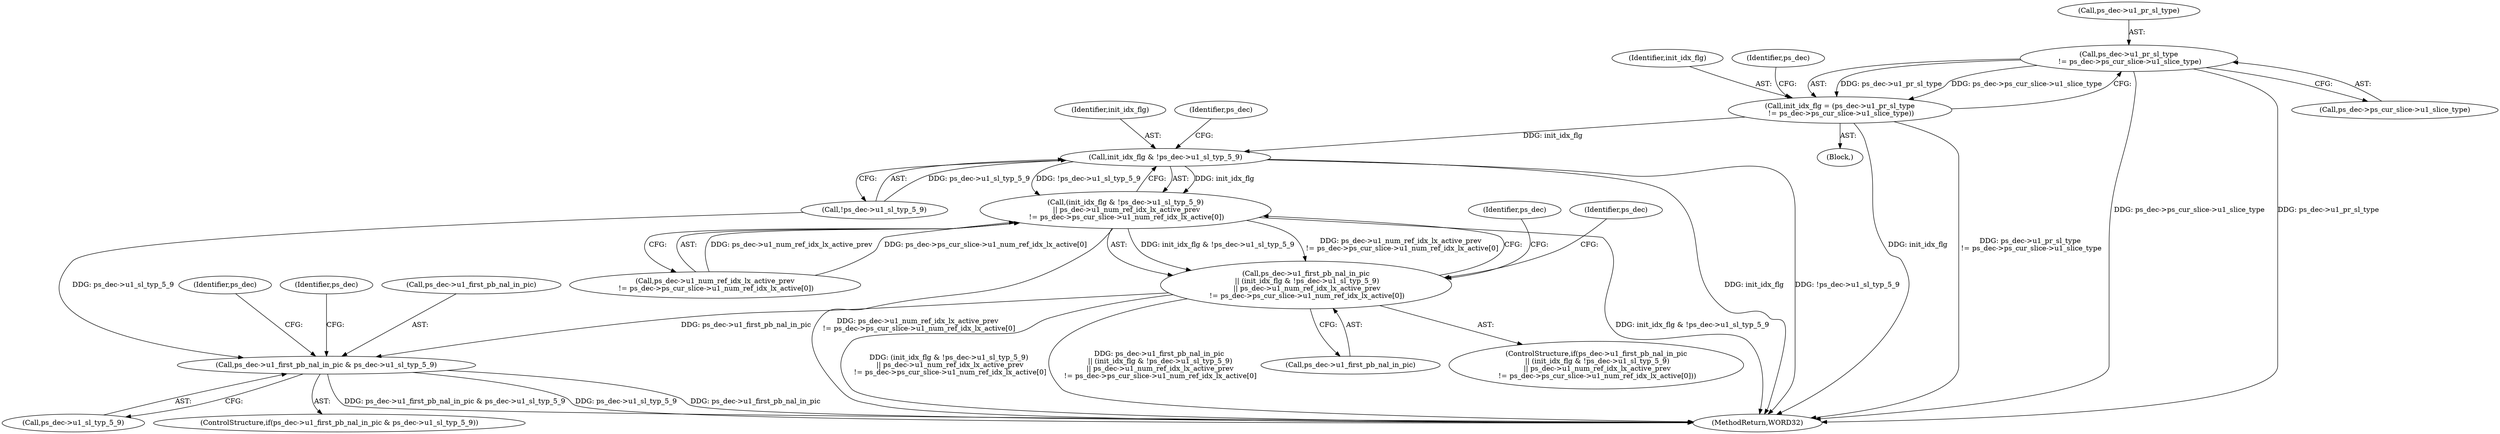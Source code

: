 digraph "0_Android_943323f1d9d3dd5c2634deb26cbe72343ca6b3db_0@pointer" {
"1000320" [label="(Call,ps_dec->u1_pr_sl_type\n != ps_dec->ps_cur_slice->u1_slice_type)"];
"1000318" [label="(Call,init_idx_flg = (ps_dec->u1_pr_sl_type\n != ps_dec->ps_cur_slice->u1_slice_type))"];
"1000335" [label="(Call,init_idx_flg & !ps_dec->u1_sl_typ_5_9)"];
"1000334" [label="(Call,(init_idx_flg & !ps_dec->u1_sl_typ_5_9)\n || ps_dec->u1_num_ref_idx_lx_active_prev\n != ps_dec->ps_cur_slice->u1_num_ref_idx_lx_active[0])"];
"1000330" [label="(Call,ps_dec->u1_first_pb_nal_in_pic\n || (init_idx_flg & !ps_dec->u1_sl_typ_5_9)\n || ps_dec->u1_num_ref_idx_lx_active_prev\n != ps_dec->ps_cur_slice->u1_num_ref_idx_lx_active[0])"];
"1000355" [label="(Call,ps_dec->u1_first_pb_nal_in_pic & ps_dec->u1_sl_typ_5_9)"];
"1000336" [label="(Identifier,init_idx_flg)"];
"1000316" [label="(Block,)"];
"1000369" [label="(Identifier,ps_dec)"];
"1000321" [label="(Call,ps_dec->u1_pr_sl_type)"];
"1000318" [label="(Call,init_idx_flg = (ps_dec->u1_pr_sl_type\n != ps_dec->ps_cur_slice->u1_slice_type))"];
"1000330" [label="(Call,ps_dec->u1_first_pb_nal_in_pic\n || (init_idx_flg & !ps_dec->u1_sl_typ_5_9)\n || ps_dec->u1_num_ref_idx_lx_active_prev\n != ps_dec->ps_cur_slice->u1_num_ref_idx_lx_active[0])"];
"1000320" [label="(Call,ps_dec->u1_pr_sl_type\n != ps_dec->ps_cur_slice->u1_slice_type)"];
"1000364" [label="(Identifier,ps_dec)"];
"1000354" [label="(ControlStructure,if(ps_dec->u1_first_pb_nal_in_pic & ps_dec->u1_sl_typ_5_9))"];
"1000357" [label="(Identifier,ps_dec)"];
"1000353" [label="(Identifier,ps_dec)"];
"1000355" [label="(Call,ps_dec->u1_first_pb_nal_in_pic & ps_dec->u1_sl_typ_5_9)"];
"1001224" [label="(MethodReturn,WORD32)"];
"1000324" [label="(Call,ps_dec->ps_cur_slice->u1_slice_type)"];
"1000334" [label="(Call,(init_idx_flg & !ps_dec->u1_sl_typ_5_9)\n || ps_dec->u1_num_ref_idx_lx_active_prev\n != ps_dec->ps_cur_slice->u1_num_ref_idx_lx_active[0])"];
"1000337" [label="(Call,!ps_dec->u1_sl_typ_5_9)"];
"1000335" [label="(Call,init_idx_flg & !ps_dec->u1_sl_typ_5_9)"];
"1000329" [label="(ControlStructure,if(ps_dec->u1_first_pb_nal_in_pic\n || (init_idx_flg & !ps_dec->u1_sl_typ_5_9)\n || ps_dec->u1_num_ref_idx_lx_active_prev\n != ps_dec->ps_cur_slice->u1_num_ref_idx_lx_active[0]))"];
"1000356" [label="(Call,ps_dec->u1_first_pb_nal_in_pic)"];
"1000341" [label="(Call,ps_dec->u1_num_ref_idx_lx_active_prev\n != ps_dec->ps_cur_slice->u1_num_ref_idx_lx_active[0])"];
"1000319" [label="(Identifier,init_idx_flg)"];
"1000359" [label="(Call,ps_dec->u1_sl_typ_5_9)"];
"1000332" [label="(Identifier,ps_dec)"];
"1000343" [label="(Identifier,ps_dec)"];
"1000331" [label="(Call,ps_dec->u1_first_pb_nal_in_pic)"];
"1000320" -> "1000318"  [label="AST: "];
"1000320" -> "1000324"  [label="CFG: "];
"1000321" -> "1000320"  [label="AST: "];
"1000324" -> "1000320"  [label="AST: "];
"1000318" -> "1000320"  [label="CFG: "];
"1000320" -> "1001224"  [label="DDG: ps_dec->ps_cur_slice->u1_slice_type"];
"1000320" -> "1001224"  [label="DDG: ps_dec->u1_pr_sl_type"];
"1000320" -> "1000318"  [label="DDG: ps_dec->u1_pr_sl_type"];
"1000320" -> "1000318"  [label="DDG: ps_dec->ps_cur_slice->u1_slice_type"];
"1000318" -> "1000316"  [label="AST: "];
"1000319" -> "1000318"  [label="AST: "];
"1000332" -> "1000318"  [label="CFG: "];
"1000318" -> "1001224"  [label="DDG: init_idx_flg"];
"1000318" -> "1001224"  [label="DDG: ps_dec->u1_pr_sl_type\n != ps_dec->ps_cur_slice->u1_slice_type"];
"1000318" -> "1000335"  [label="DDG: init_idx_flg"];
"1000335" -> "1000334"  [label="AST: "];
"1000335" -> "1000337"  [label="CFG: "];
"1000336" -> "1000335"  [label="AST: "];
"1000337" -> "1000335"  [label="AST: "];
"1000343" -> "1000335"  [label="CFG: "];
"1000334" -> "1000335"  [label="CFG: "];
"1000335" -> "1001224"  [label="DDG: init_idx_flg"];
"1000335" -> "1001224"  [label="DDG: !ps_dec->u1_sl_typ_5_9"];
"1000335" -> "1000334"  [label="DDG: init_idx_flg"];
"1000335" -> "1000334"  [label="DDG: !ps_dec->u1_sl_typ_5_9"];
"1000337" -> "1000335"  [label="DDG: ps_dec->u1_sl_typ_5_9"];
"1000334" -> "1000330"  [label="AST: "];
"1000334" -> "1000341"  [label="CFG: "];
"1000341" -> "1000334"  [label="AST: "];
"1000330" -> "1000334"  [label="CFG: "];
"1000334" -> "1001224"  [label="DDG: init_idx_flg & !ps_dec->u1_sl_typ_5_9"];
"1000334" -> "1001224"  [label="DDG: ps_dec->u1_num_ref_idx_lx_active_prev\n != ps_dec->ps_cur_slice->u1_num_ref_idx_lx_active[0]"];
"1000334" -> "1000330"  [label="DDG: init_idx_flg & !ps_dec->u1_sl_typ_5_9"];
"1000334" -> "1000330"  [label="DDG: ps_dec->u1_num_ref_idx_lx_active_prev\n != ps_dec->ps_cur_slice->u1_num_ref_idx_lx_active[0]"];
"1000341" -> "1000334"  [label="DDG: ps_dec->u1_num_ref_idx_lx_active_prev"];
"1000341" -> "1000334"  [label="DDG: ps_dec->ps_cur_slice->u1_num_ref_idx_lx_active[0]"];
"1000330" -> "1000329"  [label="AST: "];
"1000330" -> "1000331"  [label="CFG: "];
"1000331" -> "1000330"  [label="AST: "];
"1000353" -> "1000330"  [label="CFG: "];
"1000357" -> "1000330"  [label="CFG: "];
"1000330" -> "1001224"  [label="DDG: (init_idx_flg & !ps_dec->u1_sl_typ_5_9)\n || ps_dec->u1_num_ref_idx_lx_active_prev\n != ps_dec->ps_cur_slice->u1_num_ref_idx_lx_active[0]"];
"1000330" -> "1001224"  [label="DDG: ps_dec->u1_first_pb_nal_in_pic\n || (init_idx_flg & !ps_dec->u1_sl_typ_5_9)\n || ps_dec->u1_num_ref_idx_lx_active_prev\n != ps_dec->ps_cur_slice->u1_num_ref_idx_lx_active[0]"];
"1000330" -> "1000355"  [label="DDG: ps_dec->u1_first_pb_nal_in_pic"];
"1000355" -> "1000354"  [label="AST: "];
"1000355" -> "1000359"  [label="CFG: "];
"1000356" -> "1000355"  [label="AST: "];
"1000359" -> "1000355"  [label="AST: "];
"1000364" -> "1000355"  [label="CFG: "];
"1000369" -> "1000355"  [label="CFG: "];
"1000355" -> "1001224"  [label="DDG: ps_dec->u1_first_pb_nal_in_pic"];
"1000355" -> "1001224"  [label="DDG: ps_dec->u1_first_pb_nal_in_pic & ps_dec->u1_sl_typ_5_9"];
"1000355" -> "1001224"  [label="DDG: ps_dec->u1_sl_typ_5_9"];
"1000337" -> "1000355"  [label="DDG: ps_dec->u1_sl_typ_5_9"];
}
